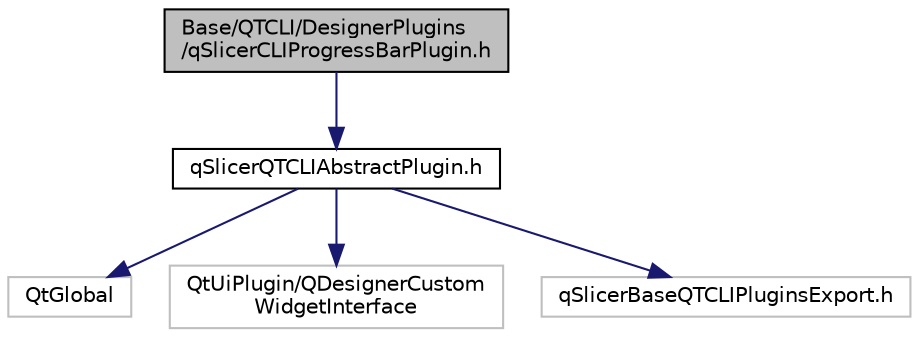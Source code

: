 digraph "Base/QTCLI/DesignerPlugins/qSlicerCLIProgressBarPlugin.h"
{
  bgcolor="transparent";
  edge [fontname="Helvetica",fontsize="10",labelfontname="Helvetica",labelfontsize="10"];
  node [fontname="Helvetica",fontsize="10",shape=record];
  Node0 [label="Base/QTCLI/DesignerPlugins\l/qSlicerCLIProgressBarPlugin.h",height=0.2,width=0.4,color="black", fillcolor="grey75", style="filled", fontcolor="black"];
  Node0 -> Node1 [color="midnightblue",fontsize="10",style="solid",fontname="Helvetica"];
  Node1 [label="qSlicerQTCLIAbstractPlugin.h",height=0.2,width=0.4,color="black",URL="$qSlicerQTCLIAbstractPlugin_8h.html"];
  Node1 -> Node2 [color="midnightblue",fontsize="10",style="solid",fontname="Helvetica"];
  Node2 [label="QtGlobal",height=0.2,width=0.4,color="grey75"];
  Node1 -> Node3 [color="midnightblue",fontsize="10",style="solid",fontname="Helvetica"];
  Node3 [label="QtUiPlugin/QDesignerCustom\lWidgetInterface",height=0.2,width=0.4,color="grey75"];
  Node1 -> Node4 [color="midnightblue",fontsize="10",style="solid",fontname="Helvetica"];
  Node4 [label="qSlicerBaseQTCLIPluginsExport.h",height=0.2,width=0.4,color="grey75"];
}
